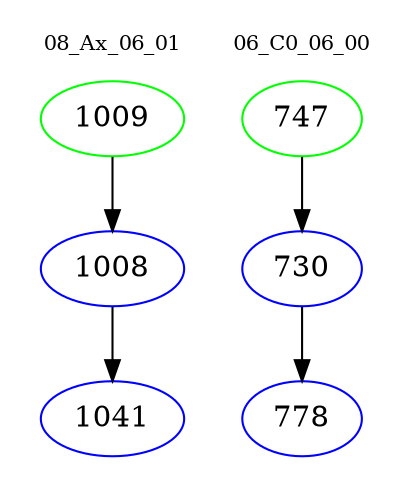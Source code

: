 digraph{
subgraph cluster_0 {
color = white
label = "08_Ax_06_01";
fontsize=10;
T0_1009 [label="1009", color="green"]
T0_1009 -> T0_1008 [color="black"]
T0_1008 [label="1008", color="blue"]
T0_1008 -> T0_1041 [color="black"]
T0_1041 [label="1041", color="blue"]
}
subgraph cluster_1 {
color = white
label = "06_C0_06_00";
fontsize=10;
T1_747 [label="747", color="green"]
T1_747 -> T1_730 [color="black"]
T1_730 [label="730", color="blue"]
T1_730 -> T1_778 [color="black"]
T1_778 [label="778", color="blue"]
}
}
